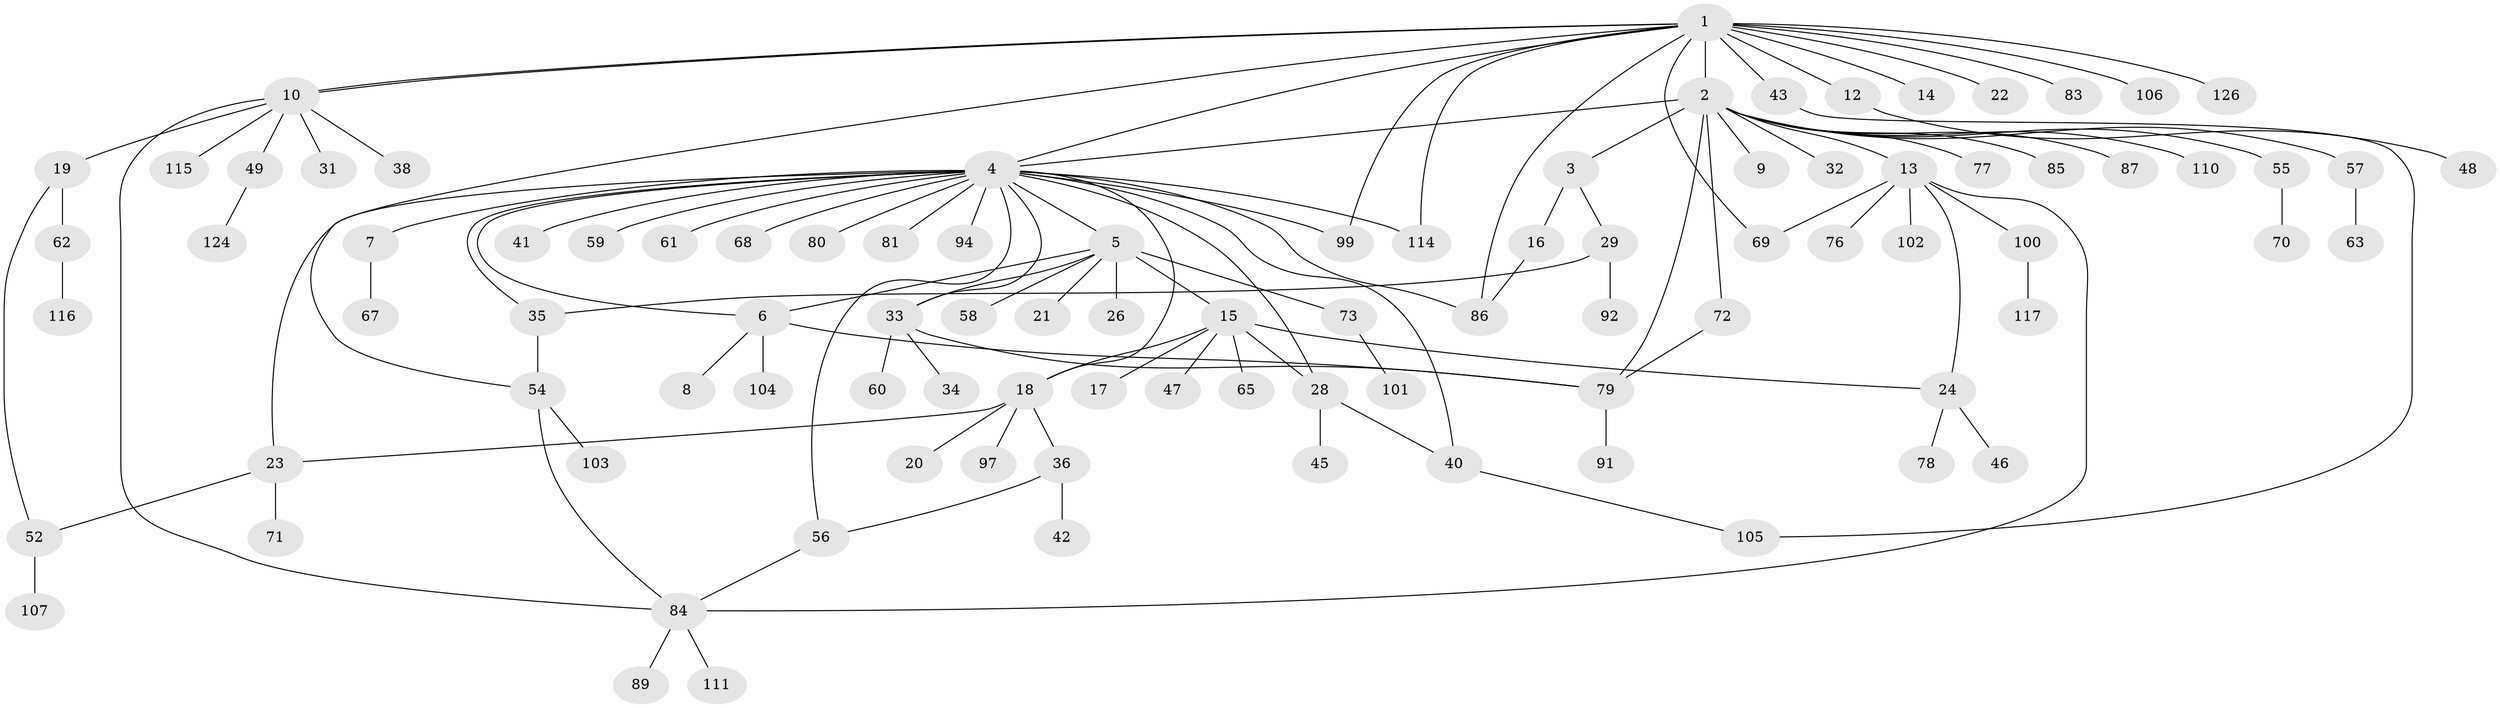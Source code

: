// original degree distribution, {18: 0.007874015748031496, 14: 0.007874015748031496, 3: 0.11811023622047244, 20: 0.007874015748031496, 7: 0.007874015748031496, 6: 0.023622047244094488, 1: 0.5354330708661418, 9: 0.007874015748031496, 2: 0.18110236220472442, 8: 0.007874015748031496, 5: 0.023622047244094488, 4: 0.07086614173228346}
// Generated by graph-tools (version 1.1) at 2025/41/03/06/25 10:41:44]
// undirected, 94 vertices, 118 edges
graph export_dot {
graph [start="1"]
  node [color=gray90,style=filled];
  1 [super="+51"];
  2 [super="+11"];
  3;
  4 [super="+75"];
  5 [super="+64"];
  6 [super="+90"];
  7 [super="+127"];
  8;
  9;
  10 [super="+82"];
  12 [super="+44"];
  13 [super="+37"];
  14 [super="+125"];
  15 [super="+27"];
  16 [super="+50"];
  17;
  18 [super="+93"];
  19 [super="+122"];
  20;
  21;
  22 [super="+25"];
  23 [super="+109"];
  24 [super="+66"];
  26;
  28 [super="+30"];
  29 [super="+113"];
  31;
  32;
  33 [super="+112"];
  34 [super="+95"];
  35 [super="+39"];
  36 [super="+53"];
  38;
  40 [super="+118"];
  41;
  42;
  43;
  45;
  46;
  47;
  48 [super="+120"];
  49 [super="+88"];
  52 [super="+96"];
  54 [super="+119"];
  55;
  56;
  57;
  58;
  59;
  60;
  61;
  62;
  63;
  65;
  67;
  68;
  69;
  70;
  71;
  72;
  73 [super="+74"];
  76;
  77;
  78;
  79 [super="+98"];
  80;
  81;
  83;
  84 [super="+108"];
  85;
  86 [super="+121"];
  87;
  89;
  91;
  92;
  94;
  97;
  99;
  100;
  101;
  102;
  103;
  104;
  105 [super="+123"];
  106;
  107;
  110;
  111;
  114;
  115;
  116;
  117;
  124;
  126;
  1 -- 2;
  1 -- 4;
  1 -- 10;
  1 -- 10;
  1 -- 12 [weight=2];
  1 -- 14;
  1 -- 22;
  1 -- 43;
  1 -- 54;
  1 -- 69;
  1 -- 83;
  1 -- 86;
  1 -- 99;
  1 -- 106;
  1 -- 114;
  1 -- 126;
  2 -- 3;
  2 -- 4;
  2 -- 9;
  2 -- 13;
  2 -- 32;
  2 -- 55;
  2 -- 72;
  2 -- 77;
  2 -- 85;
  2 -- 87;
  2 -- 110;
  2 -- 79;
  2 -- 57;
  3 -- 16;
  3 -- 29;
  4 -- 5;
  4 -- 6;
  4 -- 7;
  4 -- 23;
  4 -- 33;
  4 -- 41;
  4 -- 56;
  4 -- 59;
  4 -- 61;
  4 -- 68;
  4 -- 80;
  4 -- 86;
  4 -- 114;
  4 -- 81;
  4 -- 99;
  4 -- 94;
  4 -- 18;
  4 -- 35;
  4 -- 40;
  4 -- 28;
  5 -- 15;
  5 -- 21;
  5 -- 26;
  5 -- 58;
  5 -- 73;
  5 -- 33;
  5 -- 6;
  6 -- 8;
  6 -- 104;
  6 -- 79;
  7 -- 67;
  10 -- 19;
  10 -- 31;
  10 -- 38;
  10 -- 49;
  10 -- 115;
  10 -- 84;
  12 -- 48;
  13 -- 69;
  13 -- 84;
  13 -- 100;
  13 -- 102;
  13 -- 24;
  13 -- 76;
  15 -- 17;
  15 -- 18;
  15 -- 24;
  15 -- 28;
  15 -- 47;
  15 -- 65;
  16 -- 86;
  18 -- 20;
  18 -- 23;
  18 -- 36;
  18 -- 97;
  19 -- 62;
  19 -- 52;
  23 -- 52;
  23 -- 71;
  24 -- 46;
  24 -- 78;
  28 -- 40;
  28 -- 45;
  29 -- 35;
  29 -- 92;
  33 -- 34;
  33 -- 60;
  33 -- 79;
  35 -- 54;
  36 -- 42;
  36 -- 56;
  40 -- 105;
  43 -- 105;
  49 -- 124;
  52 -- 107;
  54 -- 84;
  54 -- 103;
  55 -- 70;
  56 -- 84;
  57 -- 63;
  62 -- 116;
  72 -- 79;
  73 -- 101;
  79 -- 91;
  84 -- 89;
  84 -- 111;
  100 -- 117;
}
